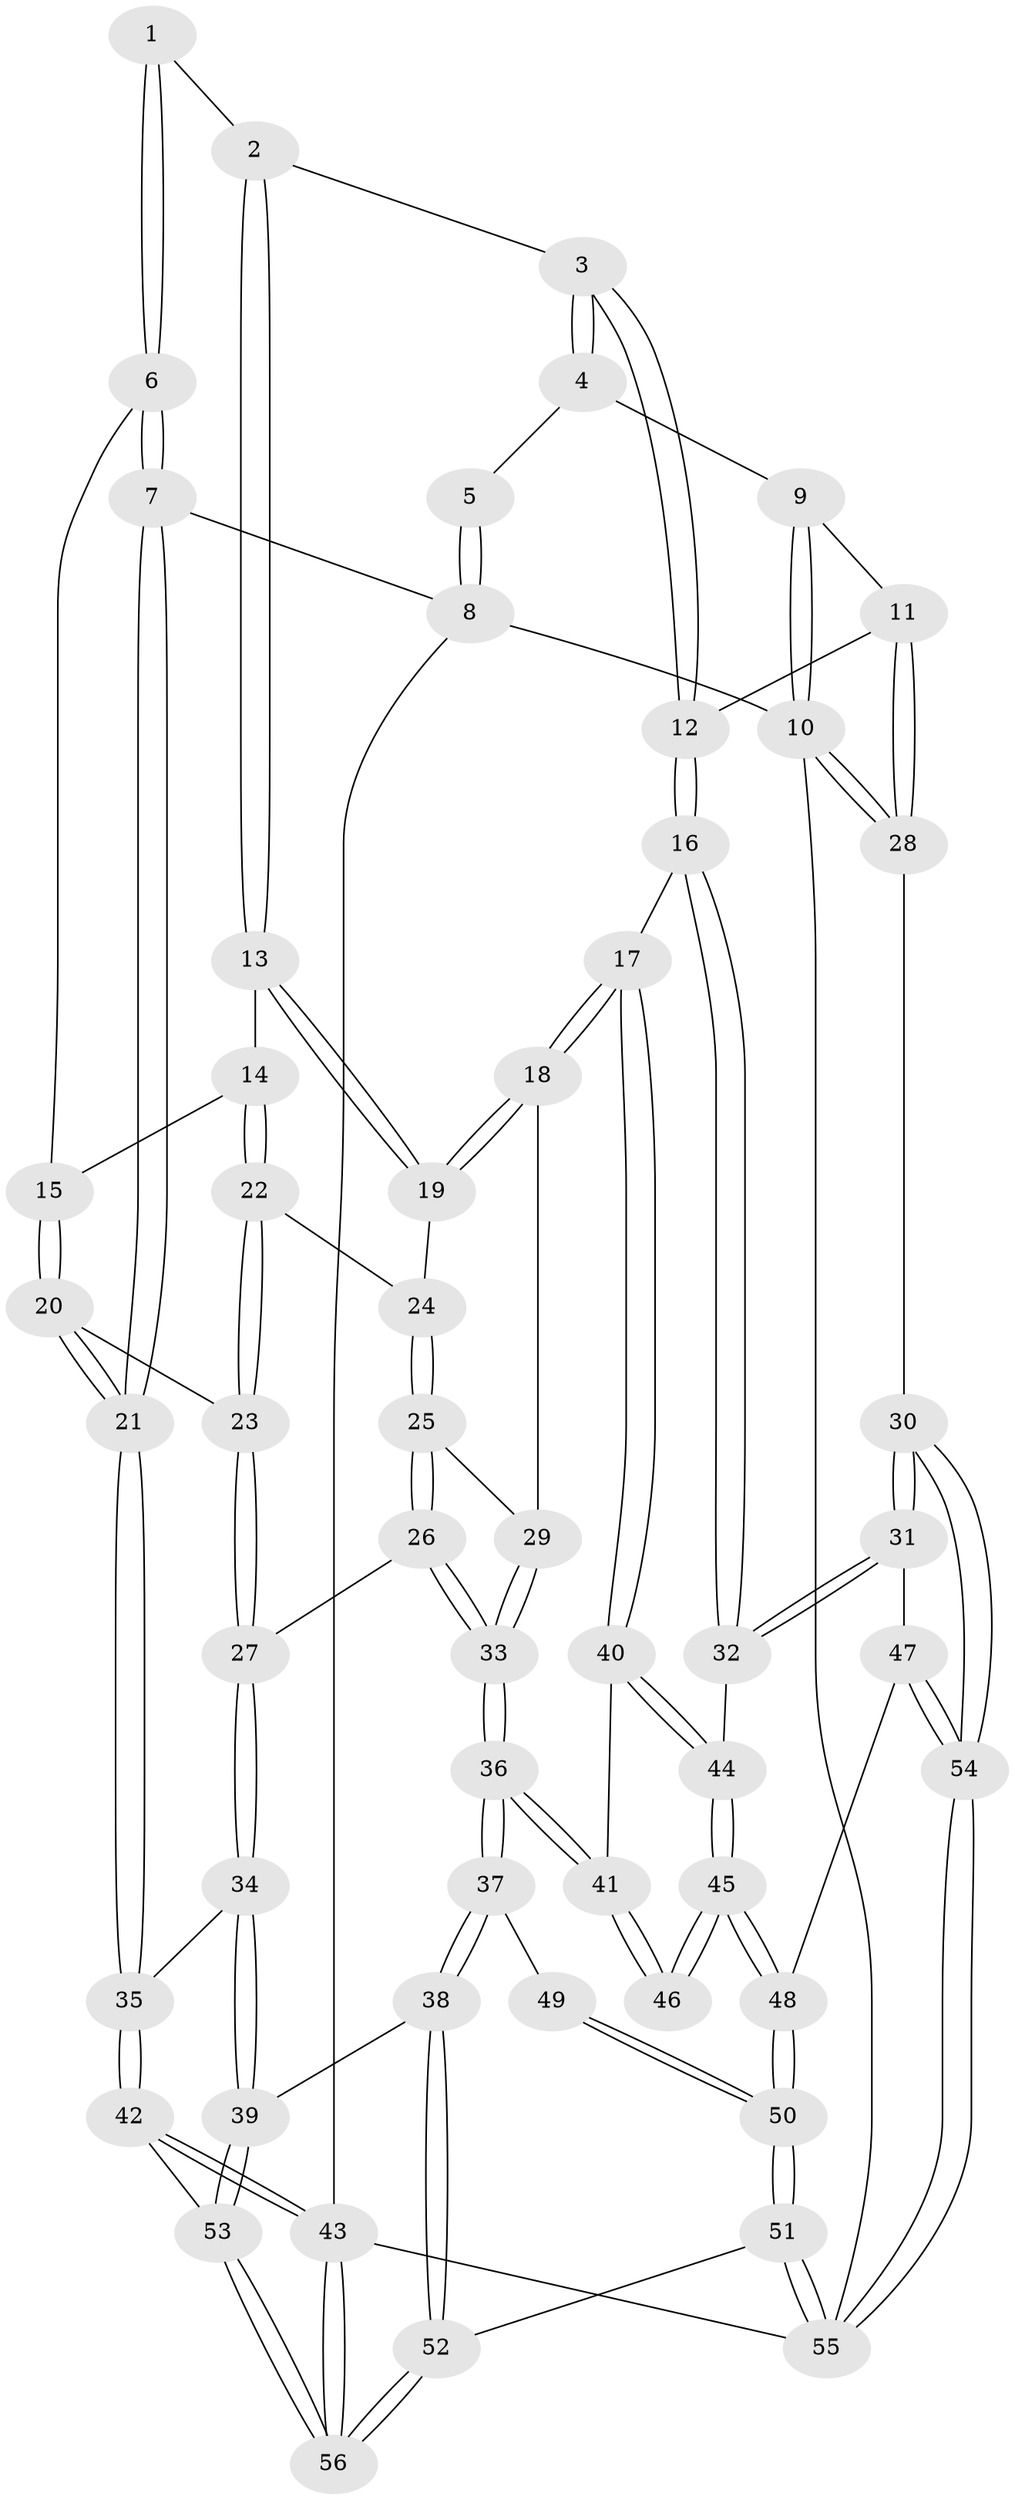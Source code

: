 // Generated by graph-tools (version 1.1) at 2025/38/03/09/25 02:38:42]
// undirected, 56 vertices, 137 edges
graph export_dot {
graph [start="1"]
  node [color=gray90,style=filled];
  1 [pos="+0.1725997750419921+0.2620430786972446"];
  2 [pos="+0.4849456256704094+0.12238549691617258"];
  3 [pos="+0.5143477404695992+0.055482122090555745"];
  4 [pos="+0.5118244144042765+0.033724026813816706"];
  5 [pos="+0.14127202534711236+0"];
  6 [pos="+0.16029856760440864+0.2950172272303476"];
  7 [pos="+0+0.24959973250823766"];
  8 [pos="+0+0"];
  9 [pos="+0.725539424868449+0"];
  10 [pos="+1+0"];
  11 [pos="+0.9522878459676918+0.289980402550979"];
  12 [pos="+0.8173592486685005+0.3456553223158232"];
  13 [pos="+0.4446559016727426+0.2598212541598736"];
  14 [pos="+0.3726183647952902+0.2947991128770771"];
  15 [pos="+0.18353274154797625+0.33077166334446884"];
  16 [pos="+0.778817336084405+0.4601156706025428"];
  17 [pos="+0.5120318233947899+0.4751666593868311"];
  18 [pos="+0.5042668526952345+0.46796255139288967"];
  19 [pos="+0.46067334443210284+0.36678455540375715"];
  20 [pos="+0.18426589669746235+0.4503085567847405"];
  21 [pos="+0+0.38087489612485004"];
  22 [pos="+0.2697542983345386+0.4248101591199363"];
  23 [pos="+0.19319241698109416+0.46416946519357793"];
  24 [pos="+0.35017924434502035+0.43369834983409444"];
  25 [pos="+0.3333011168446483+0.48322594108832356"];
  26 [pos="+0.26199976353062066+0.5097162545688236"];
  27 [pos="+0.19342360716391835+0.46547274197717314"];
  28 [pos="+1+0.23371080885628212"];
  29 [pos="+0.4016950492770718+0.5140548889288699"];
  30 [pos="+1+0.6685045722141569"];
  31 [pos="+1+0.6703007469155622"];
  32 [pos="+0.8127759603037334+0.6081773061726323"];
  33 [pos="+0.3236470460109196+0.6028721315571229"];
  34 [pos="+0.0926464960123037+0.6561973625248791"];
  35 [pos="+0+0.6095141083532886"];
  36 [pos="+0.3306475059610039+0.7129390516791358"];
  37 [pos="+0.31916791345644696+0.7358900203456954"];
  38 [pos="+0.30655035049919455+0.7492647766268629"];
  39 [pos="+0.2131964590176992+0.7729223841260315"];
  40 [pos="+0.5118230844918308+0.5564511386223925"];
  41 [pos="+0.4995588367705372+0.6139776125993042"];
  42 [pos="+0+0.7400557222444442"];
  43 [pos="+0+1"];
  44 [pos="+0.7757147132464773+0.661560021925639"];
  45 [pos="+0.7069437310918943+0.7905765983947063"];
  46 [pos="+0.612291785849905+0.7376339977545514"];
  47 [pos="+0.9099447782914594+0.8567345103514065"];
  48 [pos="+0.7091563459721691+0.8999916160527346"];
  49 [pos="+0.451134618459654+0.7567657498733331"];
  50 [pos="+0.671883084218366+1"];
  51 [pos="+0.6538681313349252+1"];
  52 [pos="+0.5727602590757057+1"];
  53 [pos="+0.17272493566752056+0.8672848149150569"];
  54 [pos="+1+1"];
  55 [pos="+1+1"];
  56 [pos="+0.07508055067339342+1"];
  1 -- 2;
  1 -- 6;
  1 -- 6;
  2 -- 3;
  2 -- 13;
  2 -- 13;
  3 -- 4;
  3 -- 4;
  3 -- 12;
  3 -- 12;
  4 -- 5;
  4 -- 9;
  5 -- 8;
  5 -- 8;
  6 -- 7;
  6 -- 7;
  6 -- 15;
  7 -- 8;
  7 -- 21;
  7 -- 21;
  8 -- 10;
  8 -- 43;
  9 -- 10;
  9 -- 10;
  9 -- 11;
  10 -- 28;
  10 -- 28;
  10 -- 55;
  11 -- 12;
  11 -- 28;
  11 -- 28;
  12 -- 16;
  12 -- 16;
  13 -- 14;
  13 -- 19;
  13 -- 19;
  14 -- 15;
  14 -- 22;
  14 -- 22;
  15 -- 20;
  15 -- 20;
  16 -- 17;
  16 -- 32;
  16 -- 32;
  17 -- 18;
  17 -- 18;
  17 -- 40;
  17 -- 40;
  18 -- 19;
  18 -- 19;
  18 -- 29;
  19 -- 24;
  20 -- 21;
  20 -- 21;
  20 -- 23;
  21 -- 35;
  21 -- 35;
  22 -- 23;
  22 -- 23;
  22 -- 24;
  23 -- 27;
  23 -- 27;
  24 -- 25;
  24 -- 25;
  25 -- 26;
  25 -- 26;
  25 -- 29;
  26 -- 27;
  26 -- 33;
  26 -- 33;
  27 -- 34;
  27 -- 34;
  28 -- 30;
  29 -- 33;
  29 -- 33;
  30 -- 31;
  30 -- 31;
  30 -- 54;
  30 -- 54;
  31 -- 32;
  31 -- 32;
  31 -- 47;
  32 -- 44;
  33 -- 36;
  33 -- 36;
  34 -- 35;
  34 -- 39;
  34 -- 39;
  35 -- 42;
  35 -- 42;
  36 -- 37;
  36 -- 37;
  36 -- 41;
  36 -- 41;
  37 -- 38;
  37 -- 38;
  37 -- 49;
  38 -- 39;
  38 -- 52;
  38 -- 52;
  39 -- 53;
  39 -- 53;
  40 -- 41;
  40 -- 44;
  40 -- 44;
  41 -- 46;
  41 -- 46;
  42 -- 43;
  42 -- 43;
  42 -- 53;
  43 -- 56;
  43 -- 56;
  43 -- 55;
  44 -- 45;
  44 -- 45;
  45 -- 46;
  45 -- 46;
  45 -- 48;
  45 -- 48;
  47 -- 48;
  47 -- 54;
  47 -- 54;
  48 -- 50;
  48 -- 50;
  49 -- 50;
  49 -- 50;
  50 -- 51;
  50 -- 51;
  51 -- 52;
  51 -- 55;
  51 -- 55;
  52 -- 56;
  52 -- 56;
  53 -- 56;
  53 -- 56;
  54 -- 55;
  54 -- 55;
}
